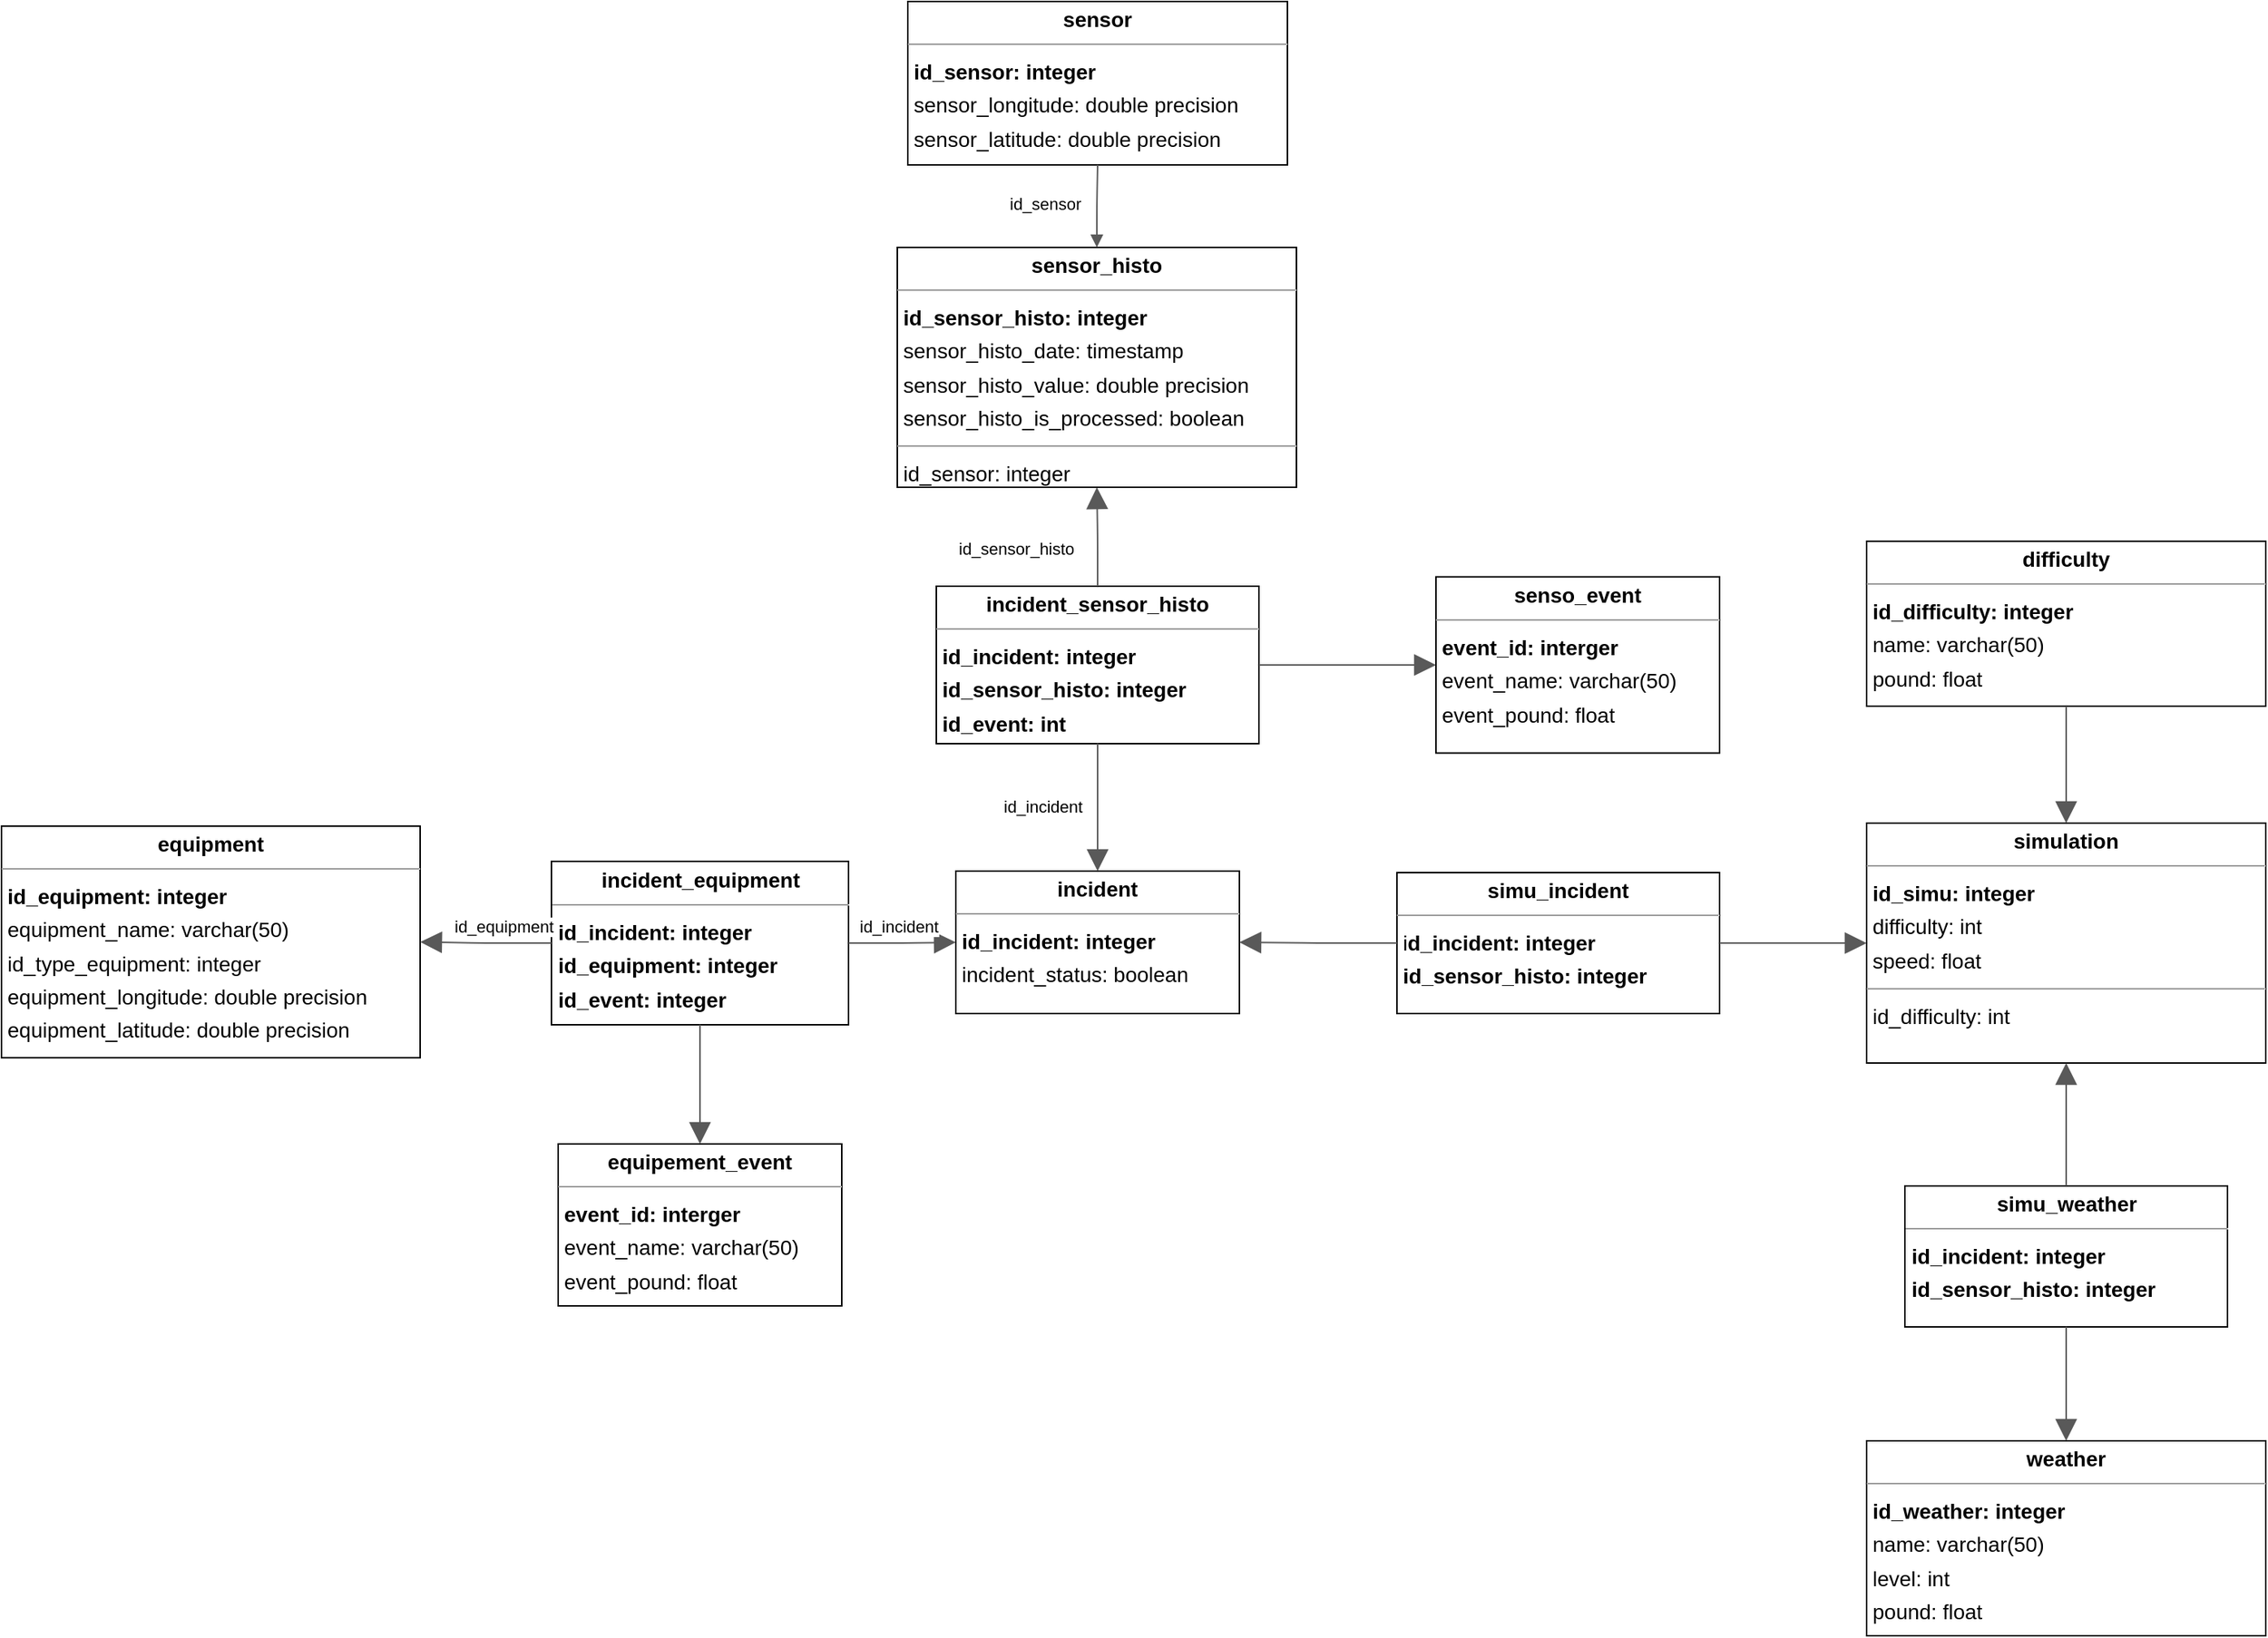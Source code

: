 <mxfile version="22.0.3" type="device">
  <diagram name="Page-1" id="P13frjA4_zJAxNLIxv5e">
    <mxGraphModel dx="2603" dy="1697" grid="1" gridSize="10" guides="1" tooltips="1" connect="1" arrows="1" fold="1" page="1" pageScale="1" pageWidth="1169" pageHeight="827" math="0" shadow="0">
      <root>
        <mxCell id="0" />
        <mxCell id="1" parent="0" />
        <mxCell id="WrHArgqzAotoy387iaOH-1" value="&lt;p style=&quot;margin:0px;margin-top:4px;text-align:center;&quot;&gt;&lt;b&gt;equipment&lt;/b&gt;&lt;/p&gt;&lt;hr size=&quot;1&quot;&gt;&lt;p style=&quot;margin:0 0 0 4px;line-height:1.6;&quot;&gt;&lt;b&gt;id_equipment: integer&lt;br&gt;&lt;/b&gt;&lt;/p&gt;&lt;p style=&quot;margin:0 0 0 4px;line-height:1.6;&quot;&gt;equipment_name: varchar(50)&lt;br&gt; id_type_equipment: integer&lt;br&gt; equipment_longitude: double precision&lt;br&gt; equipment_latitude: double precision&lt;/p&gt;&lt;p style=&quot;margin:0 0 0 4px;line-height:1.6;&quot;&gt;&lt;br&gt;&lt;/p&gt;" style="verticalAlign=top;align=left;overflow=fill;fontSize=14;fontFamily=Helvetica;html=1;rounded=0;shadow=0;comic=0;labelBackgroundColor=none;strokeWidth=1;" parent="1" vertex="1">
          <mxGeometry x="-340" y="470" width="279" height="154.5" as="geometry" />
        </mxCell>
        <mxCell id="WrHArgqzAotoy387iaOH-2" value="&lt;p style=&quot;margin:0px;margin-top:4px;text-align:center;&quot;&gt;&lt;b&gt;incident&lt;/b&gt;&lt;/p&gt;&lt;hr size=&quot;1&quot;&gt;&lt;p style=&quot;margin:0 0 0 4px;line-height:1.6;&quot;&gt;&lt;b&gt;id_incident: integer&lt;/b&gt;&lt;/p&gt;&lt;p style=&quot;margin:0 0 0 4px;line-height:1.6;&quot;&gt;incident_status: boolean&lt;/p&gt;&lt;p style=&quot;margin:0 0 0 4px;line-height:1.6;&quot;&gt;&lt;br&gt;&lt;/p&gt;" style="verticalAlign=top;align=left;overflow=fill;fontSize=14;fontFamily=Helvetica;html=1;rounded=0;shadow=0;comic=0;labelBackgroundColor=none;strokeWidth=1;" parent="1" vertex="1">
          <mxGeometry x="296" y="500" width="189" height="95" as="geometry" />
        </mxCell>
        <mxCell id="WrHArgqzAotoy387iaOH-3" value="&lt;p style=&quot;margin:0px;margin-top:4px;text-align:center;&quot;&gt;&lt;b&gt;incident_equipment&lt;/b&gt;&lt;/p&gt;&lt;hr size=&quot;1&quot;&gt;&lt;p style=&quot;margin:0 0 0 4px;line-height:1.6;&quot;&gt;&lt;b&gt; id_incident: integer&lt;br&gt; id_equipment: integer&lt;/b&gt;&lt;/p&gt;&lt;p style=&quot;margin:0 0 0 4px;line-height:1.6;&quot;&gt;&lt;b&gt;id_event: integer&lt;/b&gt;&lt;/p&gt;" style="verticalAlign=top;align=left;overflow=fill;fontSize=14;fontFamily=Helvetica;html=1;rounded=0;shadow=0;comic=0;labelBackgroundColor=none;strokeWidth=1;" parent="1" vertex="1">
          <mxGeometry x="26.5" y="493.5" width="198" height="109" as="geometry" />
        </mxCell>
        <mxCell id="WrHArgqzAotoy387iaOH-4" value="&lt;p style=&quot;margin:0px;margin-top:4px;text-align:center;&quot;&gt;&lt;b&gt;incident_sensor_histo&lt;/b&gt;&lt;/p&gt;&lt;hr size=&quot;1&quot;&gt;&lt;p style=&quot;margin:0 0 0 4px;line-height:1.6;&quot;&gt;&lt;b&gt; id_incident: integer&lt;br&gt; id_sensor_histo: integer&lt;/b&gt;&lt;/p&gt;&lt;p style=&quot;margin:0 0 0 4px;line-height:1.6;&quot;&gt;&lt;b&gt;id_event: int&lt;/b&gt;&lt;/p&gt;" style="verticalAlign=top;align=left;overflow=fill;fontSize=14;fontFamily=Helvetica;html=1;rounded=0;shadow=0;comic=0;labelBackgroundColor=none;strokeWidth=1;" parent="1" vertex="1">
          <mxGeometry x="283" y="310" width="215" height="105" as="geometry" />
        </mxCell>
        <mxCell id="WrHArgqzAotoy387iaOH-5" value="&lt;p style=&quot;margin:0px;margin-top:4px;text-align:center;&quot;&gt;&lt;b&gt;sensor&lt;/b&gt;&lt;/p&gt;&lt;hr size=&quot;1&quot;&gt;&lt;p style=&quot;margin:0 0 0 4px;line-height:1.6;&quot;&gt;&lt;b&gt;id_sensor: integer&lt;br&gt;&lt;/b&gt;&lt;/p&gt;&lt;p style=&quot;margin:0 0 0 4px;line-height:1.6;&quot;&gt; sensor_longitude: double precision&lt;br&gt; sensor_latitude: double precision&lt;/p&gt;" style="verticalAlign=top;align=left;overflow=fill;fontSize=14;fontFamily=Helvetica;html=1;rounded=0;shadow=0;comic=0;labelBackgroundColor=none;strokeWidth=1;" parent="1" vertex="1">
          <mxGeometry x="264" y="-80" width="253" height="109" as="geometry" />
        </mxCell>
        <mxCell id="WrHArgqzAotoy387iaOH-6" value="&lt;p style=&quot;margin:0px;margin-top:4px;text-align:center;&quot;&gt;&lt;b&gt;sensor_histo&lt;/b&gt;&lt;/p&gt;&lt;hr size=&quot;1&quot;&gt;&lt;p style=&quot;margin:0 0 0 4px;line-height:1.6;&quot;&gt;&lt;b&gt; id_sensor_histo: integer&lt;br&gt;&lt;/b&gt; sensor_histo_date: timestamp&lt;br&gt; sensor_histo_value: double precision&lt;br&gt; sensor_histo_is_processed: boolean&lt;/p&gt;&lt;hr size=&quot;1&quot;&gt;&lt;p style=&quot;margin:0 0 0 4px;line-height:1.6;&quot;&gt; id_sensor: integer&lt;/p&gt;" style="verticalAlign=top;align=left;overflow=fill;fontSize=14;fontFamily=Helvetica;html=1;rounded=0;shadow=0;comic=0;labelBackgroundColor=none;strokeWidth=1;" parent="1" vertex="1">
          <mxGeometry x="257" y="84" width="266" height="160" as="geometry" />
        </mxCell>
        <mxCell id="WrHArgqzAotoy387iaOH-7" value="" style="html=1;rounded=1;edgeStyle=orthogonalEdgeStyle;dashed=0;startArrow=none;endArrow=block;endSize=12;strokeColor=#595959;exitX=0.000;exitY=0.500;exitDx=0;exitDy=0;entryX=1.000;entryY=0.500;entryDx=0;entryDy=0;" parent="1" source="WrHArgqzAotoy387iaOH-3" target="WrHArgqzAotoy387iaOH-1" edge="1">
          <mxGeometry width="50" height="50" relative="1" as="geometry">
            <Array as="points" />
          </mxGeometry>
        </mxCell>
        <mxCell id="WrHArgqzAotoy387iaOH-8" value="id_equipment" style="edgeLabel;resizable=0;html=1;align=left;verticalAlign=top;strokeColor=default;" parent="WrHArgqzAotoy387iaOH-7" vertex="1" connectable="0">
          <mxGeometry x="-40" y="524" as="geometry" />
        </mxCell>
        <mxCell id="WrHArgqzAotoy387iaOH-9" value="" style="html=1;rounded=1;edgeStyle=orthogonalEdgeStyle;dashed=0;startArrow=none;endArrow=block;endSize=12;strokeColor=#595959;exitX=1.000;exitY=0.500;exitDx=0;exitDy=0;entryX=0.000;entryY=0.500;entryDx=0;entryDy=0;" parent="1" source="WrHArgqzAotoy387iaOH-3" target="WrHArgqzAotoy387iaOH-2" edge="1">
          <mxGeometry width="50" height="50" relative="1" as="geometry">
            <Array as="points" />
          </mxGeometry>
        </mxCell>
        <mxCell id="WrHArgqzAotoy387iaOH-10" value="id_incident" style="edgeLabel;resizable=0;html=1;align=left;verticalAlign=top;strokeColor=default;" parent="WrHArgqzAotoy387iaOH-9" vertex="1" connectable="0">
          <mxGeometry x="230" y="524" as="geometry" />
        </mxCell>
        <mxCell id="WrHArgqzAotoy387iaOH-11" value="" style="html=1;rounded=1;edgeStyle=orthogonalEdgeStyle;dashed=0;startArrow=none;endArrow=block;endSize=12;strokeColor=#595959;exitX=0.500;exitY=1.001;exitDx=0;exitDy=0;entryX=0.500;entryY=0.001;entryDx=0;entryDy=0;" parent="1" source="WrHArgqzAotoy387iaOH-4" target="WrHArgqzAotoy387iaOH-2" edge="1">
          <mxGeometry width="50" height="50" relative="1" as="geometry">
            <Array as="points" />
          </mxGeometry>
        </mxCell>
        <mxCell id="WrHArgqzAotoy387iaOH-12" value="id_incident" style="edgeLabel;resizable=0;html=1;align=left;verticalAlign=top;strokeColor=default;" parent="WrHArgqzAotoy387iaOH-11" vertex="1" connectable="0">
          <mxGeometry x="326" y="444" as="geometry" />
        </mxCell>
        <mxCell id="WrHArgqzAotoy387iaOH-13" value="" style="html=1;rounded=1;edgeStyle=orthogonalEdgeStyle;dashed=0;startArrow=none;endArrow=block;endSize=12;strokeColor=#595959;exitX=0.500;exitY=0.000;exitDx=0;exitDy=0;entryX=0.500;entryY=1.000;entryDx=0;entryDy=0;" parent="1" source="WrHArgqzAotoy387iaOH-4" target="WrHArgqzAotoy387iaOH-6" edge="1">
          <mxGeometry width="50" height="50" relative="1" as="geometry">
            <Array as="points" />
          </mxGeometry>
        </mxCell>
        <mxCell id="WrHArgqzAotoy387iaOH-14" value="id_sensor_histo" style="edgeLabel;resizable=0;html=1;align=left;verticalAlign=top;strokeColor=default;" parent="WrHArgqzAotoy387iaOH-13" vertex="1" connectable="0">
          <mxGeometry x="296" y="272" as="geometry" />
        </mxCell>
        <mxCell id="WrHArgqzAotoy387iaOH-16" value="" style="html=1;rounded=1;edgeStyle=orthogonalEdgeStyle;dashed=0;startArrow=block;endArrow=none;endSize=12;strokeColor=#595959;exitX=0.500;exitY=0.000;exitDx=0;exitDy=0;entryX=0.500;entryY=1.000;entryDx=0;entryDy=0;startFill=1;endFill=0;" parent="1" source="WrHArgqzAotoy387iaOH-6" target="WrHArgqzAotoy387iaOH-5" edge="1">
          <mxGeometry width="50" height="50" relative="1" as="geometry">
            <Array as="points" />
          </mxGeometry>
        </mxCell>
        <mxCell id="WrHArgqzAotoy387iaOH-17" value="id_sensor" style="edgeLabel;resizable=0;html=1;align=left;verticalAlign=top;strokeColor=default;" parent="WrHArgqzAotoy387iaOH-16" vertex="1" connectable="0">
          <mxGeometry x="330" y="42" as="geometry" />
        </mxCell>
        <mxCell id="WrHArgqzAotoy387iaOH-18" value="&lt;p style=&quot;margin:0px;margin-top:4px;text-align:center;&quot;&gt;&lt;b&gt;simulation&lt;/b&gt;&lt;/p&gt;&lt;hr size=&quot;1&quot;&gt;&lt;p style=&quot;margin:0 0 0 4px;line-height:1.6;&quot;&gt;&lt;b&gt; id_simu: integer&lt;br&gt;&lt;/b&gt;&lt;/p&gt;&lt;p style=&quot;margin:0 0 0 4px;line-height:1.6;&quot;&gt;difficulty: int&lt;br&gt; speed: float&lt;/p&gt;&lt;hr size=&quot;1&quot;&gt;&lt;p style=&quot;margin:0 0 0 4px;line-height:1.6;&quot;&gt;id_difficulty: int&lt;/p&gt;" style="verticalAlign=top;align=left;overflow=fill;fontSize=14;fontFamily=Helvetica;html=1;rounded=0;shadow=0;comic=0;labelBackgroundColor=none;strokeWidth=1;" parent="1" vertex="1">
          <mxGeometry x="903" y="468" width="266" height="160" as="geometry" />
        </mxCell>
        <mxCell id="WrHArgqzAotoy387iaOH-19" value="&lt;p style=&quot;margin:0px;margin-top:4px;text-align:center;&quot;&gt;&lt;b&gt;simu_incident&lt;/b&gt;&lt;/p&gt;&lt;hr size=&quot;1&quot;&gt;&lt;p style=&quot;margin:0 0 0 4px;line-height:1.6;&quot;&gt; i&lt;b&gt;d_incident: integer&lt;br&gt; id_sensor_histo: integer&lt;/b&gt;&lt;/p&gt;" style="verticalAlign=top;align=left;overflow=fill;fontSize=14;fontFamily=Helvetica;html=1;rounded=0;shadow=0;comic=0;labelBackgroundColor=none;strokeWidth=1;" parent="1" vertex="1">
          <mxGeometry x="590" y="501" width="215" height="94" as="geometry" />
        </mxCell>
        <mxCell id="WrHArgqzAotoy387iaOH-20" value="" style="html=1;rounded=1;edgeStyle=orthogonalEdgeStyle;dashed=0;startArrow=none;endArrow=block;endSize=12;strokeColor=#595959;exitX=0;exitY=0.5;exitDx=0;exitDy=0;entryX=1;entryY=0.5;entryDx=0;entryDy=0;" parent="1" source="WrHArgqzAotoy387iaOH-19" target="WrHArgqzAotoy387iaOH-2" edge="1">
          <mxGeometry width="50" height="50" relative="1" as="geometry">
            <Array as="points" />
            <mxPoint x="401" y="425" as="sourcePoint" />
            <mxPoint x="401" y="510" as="targetPoint" />
          </mxGeometry>
        </mxCell>
        <mxCell id="WrHArgqzAotoy387iaOH-21" value="id_incident" style="edgeLabel;resizable=0;html=1;align=left;verticalAlign=top;strokeColor=default;" parent="WrHArgqzAotoy387iaOH-20" vertex="1" connectable="0">
          <mxGeometry x="326" y="444" as="geometry" />
        </mxCell>
        <mxCell id="WrHArgqzAotoy387iaOH-22" value="" style="html=1;rounded=1;edgeStyle=orthogonalEdgeStyle;dashed=0;startArrow=none;endArrow=block;endSize=12;strokeColor=#595959;exitX=1;exitY=0.5;exitDx=0;exitDy=0;entryX=0;entryY=0.5;entryDx=0;entryDy=0;" parent="1" source="WrHArgqzAotoy387iaOH-19" target="WrHArgqzAotoy387iaOH-18" edge="1">
          <mxGeometry width="50" height="50" relative="1" as="geometry">
            <Array as="points" />
            <mxPoint x="411" y="435" as="sourcePoint" />
            <mxPoint x="411" y="520" as="targetPoint" />
          </mxGeometry>
        </mxCell>
        <mxCell id="WrHArgqzAotoy387iaOH-23" value="id_incident" style="edgeLabel;resizable=0;html=1;align=left;verticalAlign=top;strokeColor=default;" parent="WrHArgqzAotoy387iaOH-22" vertex="1" connectable="0">
          <mxGeometry x="326" y="444" as="geometry" />
        </mxCell>
        <mxCell id="WrHArgqzAotoy387iaOH-24" value="&lt;p style=&quot;margin:0px;margin-top:4px;text-align:center;&quot;&gt;&lt;b&gt;weather&lt;/b&gt;&lt;/p&gt;&lt;hr size=&quot;1&quot;&gt;&lt;p style=&quot;margin:0 0 0 4px;line-height:1.6;&quot;&gt;&lt;b&gt; id_weather: integer&lt;br&gt;&lt;/b&gt;name: varchar(50)&lt;/p&gt;&lt;p style=&quot;margin:0 0 0 4px;line-height:1.6;&quot;&gt;level: int&lt;br&gt;&lt;/p&gt;&lt;p style=&quot;margin:0 0 0 4px;line-height:1.6;&quot;&gt;pound: float&lt;/p&gt;" style="verticalAlign=top;align=left;overflow=fill;fontSize=14;fontFamily=Helvetica;html=1;rounded=0;shadow=0;comic=0;labelBackgroundColor=none;strokeWidth=1;" parent="1" vertex="1">
          <mxGeometry x="903" y="880" width="266" height="130" as="geometry" />
        </mxCell>
        <mxCell id="WrHArgqzAotoy387iaOH-25" value="&lt;p style=&quot;margin:0px;margin-top:4px;text-align:center;&quot;&gt;&lt;b&gt;simu_weather&lt;/b&gt;&lt;/p&gt;&lt;hr size=&quot;1&quot;&gt;&lt;p style=&quot;margin:0 0 0 4px;line-height:1.6;&quot;&gt;&lt;b&gt; id_incident: integer&lt;br&gt; id_sensor_histo: integer&lt;/b&gt;&lt;/p&gt;" style="verticalAlign=top;align=left;overflow=fill;fontSize=14;fontFamily=Helvetica;html=1;rounded=0;shadow=0;comic=0;labelBackgroundColor=none;strokeWidth=1;" parent="1" vertex="1">
          <mxGeometry x="928.5" y="710" width="215" height="94" as="geometry" />
        </mxCell>
        <mxCell id="WrHArgqzAotoy387iaOH-26" value="" style="html=1;rounded=1;edgeStyle=orthogonalEdgeStyle;dashed=0;startArrow=none;endArrow=block;endSize=12;strokeColor=#595959;exitX=0.5;exitY=0;exitDx=0;exitDy=0;entryX=0.5;entryY=1;entryDx=0;entryDy=0;" parent="1" source="WrHArgqzAotoy387iaOH-25" target="WrHArgqzAotoy387iaOH-18" edge="1">
          <mxGeometry width="50" height="50" relative="1" as="geometry">
            <Array as="points" />
            <mxPoint x="815" y="558" as="sourcePoint" />
            <mxPoint x="913" y="558" as="targetPoint" />
          </mxGeometry>
        </mxCell>
        <mxCell id="WrHArgqzAotoy387iaOH-27" value="id_incident" style="edgeLabel;resizable=0;html=1;align=left;verticalAlign=top;strokeColor=default;" parent="WrHArgqzAotoy387iaOH-26" vertex="1" connectable="0">
          <mxGeometry x="326" y="444" as="geometry" />
        </mxCell>
        <mxCell id="WrHArgqzAotoy387iaOH-28" value="" style="html=1;rounded=1;edgeStyle=orthogonalEdgeStyle;dashed=0;startArrow=none;endArrow=block;endSize=12;strokeColor=#595959;exitX=0.5;exitY=1;exitDx=0;exitDy=0;entryX=0.5;entryY=0;entryDx=0;entryDy=0;" parent="1" source="WrHArgqzAotoy387iaOH-25" target="WrHArgqzAotoy387iaOH-24" edge="1">
          <mxGeometry width="50" height="50" relative="1" as="geometry">
            <Array as="points" />
            <mxPoint x="825" y="568" as="sourcePoint" />
            <mxPoint x="923" y="568" as="targetPoint" />
          </mxGeometry>
        </mxCell>
        <mxCell id="WrHArgqzAotoy387iaOH-29" value="id_incident" style="edgeLabel;resizable=0;html=1;align=left;verticalAlign=top;strokeColor=default;" parent="WrHArgqzAotoy387iaOH-28" vertex="1" connectable="0">
          <mxGeometry x="326" y="444" as="geometry" />
        </mxCell>
        <mxCell id="WrHArgqzAotoy387iaOH-30" value="" style="html=1;rounded=1;edgeStyle=orthogonalEdgeStyle;dashed=0;startArrow=none;endArrow=block;endSize=12;strokeColor=#595959;exitX=1;exitY=0.5;exitDx=0;exitDy=0;entryX=0;entryY=0.5;entryDx=0;entryDy=0;" parent="1" source="WrHArgqzAotoy387iaOH-4" target="WrHArgqzAotoy387iaOH-32" edge="1">
          <mxGeometry width="50" height="50" relative="1" as="geometry">
            <Array as="points" />
            <mxPoint x="401" y="331" as="sourcePoint" />
            <mxPoint x="630" y="350" as="targetPoint" />
          </mxGeometry>
        </mxCell>
        <mxCell id="WrHArgqzAotoy387iaOH-31" value="id_sensor_histo" style="edgeLabel;resizable=0;html=1;align=left;verticalAlign=top;strokeColor=default;" parent="WrHArgqzAotoy387iaOH-30" vertex="1" connectable="0">
          <mxGeometry x="296" y="272" as="geometry" />
        </mxCell>
        <mxCell id="WrHArgqzAotoy387iaOH-32" value="&lt;p style=&quot;margin:0px;margin-top:4px;text-align:center;&quot;&gt;&lt;b&gt;senso_event&lt;/b&gt;&lt;/p&gt;&lt;hr size=&quot;1&quot;&gt;&lt;p style=&quot;margin:0 0 0 4px;line-height:1.6;&quot;&gt;&lt;b&gt;event_id: interger&lt;/b&gt;&lt;/p&gt;&lt;p style=&quot;margin:0 0 0 4px;line-height:1.6;&quot;&gt;event_name: varchar(50)&lt;/p&gt;&lt;p style=&quot;margin:0 0 0 4px;line-height:1.6;&quot;&gt;event_pound: float&lt;/p&gt;" style="verticalAlign=top;align=left;overflow=fill;fontSize=14;fontFamily=Helvetica;html=1;rounded=0;shadow=0;comic=0;labelBackgroundColor=none;strokeWidth=1;" parent="1" vertex="1">
          <mxGeometry x="616" y="303.75" width="189" height="117.5" as="geometry" />
        </mxCell>
        <mxCell id="WrHArgqzAotoy387iaOH-33" value="&lt;p style=&quot;margin:0px;margin-top:4px;text-align:center;&quot;&gt;&lt;b&gt;difficulty&lt;/b&gt;&lt;/p&gt;&lt;hr size=&quot;1&quot;&gt;&lt;p style=&quot;margin:0 0 0 4px;line-height:1.6;&quot;&gt;&lt;b&gt; id_difficulty: integer&lt;br&gt;&lt;/b&gt;name: varchar(50)&lt;/p&gt;&lt;p style=&quot;margin:0 0 0 4px;line-height:1.6;&quot;&gt;pound: float&lt;br&gt;&lt;/p&gt;&lt;p style=&quot;margin:0 0 0 4px;line-height:1.6;&quot;&gt;&lt;br&gt;&lt;/p&gt;" style="verticalAlign=top;align=left;overflow=fill;fontSize=14;fontFamily=Helvetica;html=1;rounded=0;shadow=0;comic=0;labelBackgroundColor=none;strokeWidth=1;" parent="1" vertex="1">
          <mxGeometry x="903" y="280" width="266" height="110" as="geometry" />
        </mxCell>
        <mxCell id="WrHArgqzAotoy387iaOH-34" value="" style="html=1;rounded=1;edgeStyle=orthogonalEdgeStyle;dashed=0;startArrow=none;endArrow=block;endSize=12;strokeColor=#595959;exitX=0.5;exitY=1;exitDx=0;exitDy=0;entryX=0.5;entryY=0;entryDx=0;entryDy=0;" parent="1" source="WrHArgqzAotoy387iaOH-33" target="WrHArgqzAotoy387iaOH-18" edge="1">
          <mxGeometry width="50" height="50" relative="1" as="geometry">
            <Array as="points" />
            <mxPoint x="508" y="378" as="sourcePoint" />
            <mxPoint x="626" y="378" as="targetPoint" />
          </mxGeometry>
        </mxCell>
        <mxCell id="WrHArgqzAotoy387iaOH-35" value="id_sensor_histo" style="edgeLabel;resizable=0;html=1;align=left;verticalAlign=top;strokeColor=default;" parent="WrHArgqzAotoy387iaOH-34" vertex="1" connectable="0">
          <mxGeometry x="296" y="272" as="geometry" />
        </mxCell>
        <mxCell id="WrHArgqzAotoy387iaOH-36" value="&lt;p style=&quot;margin:0px;margin-top:4px;text-align:center;&quot;&gt;&lt;b&gt;equipement_event&lt;/b&gt;&lt;/p&gt;&lt;hr size=&quot;1&quot;&gt;&lt;p style=&quot;margin:0 0 0 4px;line-height:1.6;&quot;&gt;&lt;b&gt;event_id: interger&lt;/b&gt;&lt;/p&gt;&lt;p style=&quot;margin:0 0 0 4px;line-height:1.6;&quot;&gt;event_name: varchar(50)&lt;/p&gt;&lt;p style=&quot;margin:0 0 0 4px;line-height:1.6;&quot;&gt;event_pound: float&lt;/p&gt;&lt;p style=&quot;margin:0 0 0 4px;line-height:1.6;&quot;&gt;&lt;br&gt;&lt;/p&gt;" style="verticalAlign=top;align=left;overflow=fill;fontSize=14;fontFamily=Helvetica;html=1;rounded=0;shadow=0;comic=0;labelBackgroundColor=none;strokeWidth=1;" parent="1" vertex="1">
          <mxGeometry x="31" y="682" width="189" height="108" as="geometry" />
        </mxCell>
        <mxCell id="WrHArgqzAotoy387iaOH-37" value="" style="html=1;rounded=1;edgeStyle=orthogonalEdgeStyle;dashed=0;startArrow=none;endArrow=block;endSize=12;strokeColor=#595959;exitX=0.5;exitY=1;exitDx=0;exitDy=0;entryX=0.5;entryY=0;entryDx=0;entryDy=0;" parent="1" source="WrHArgqzAotoy387iaOH-3" target="WrHArgqzAotoy387iaOH-36" edge="1">
          <mxGeometry width="50" height="50" relative="1" as="geometry">
            <Array as="points" />
            <mxPoint x="41" y="558" as="sourcePoint" />
            <mxPoint x="-31" y="558" as="targetPoint" />
          </mxGeometry>
        </mxCell>
        <mxCell id="WrHArgqzAotoy387iaOH-38" value="id_equipment" style="edgeLabel;resizable=0;html=1;align=left;verticalAlign=top;strokeColor=default;" parent="WrHArgqzAotoy387iaOH-37" vertex="1" connectable="0">
          <mxGeometry x="-40" y="524" as="geometry" />
        </mxCell>
      </root>
    </mxGraphModel>
  </diagram>
</mxfile>
